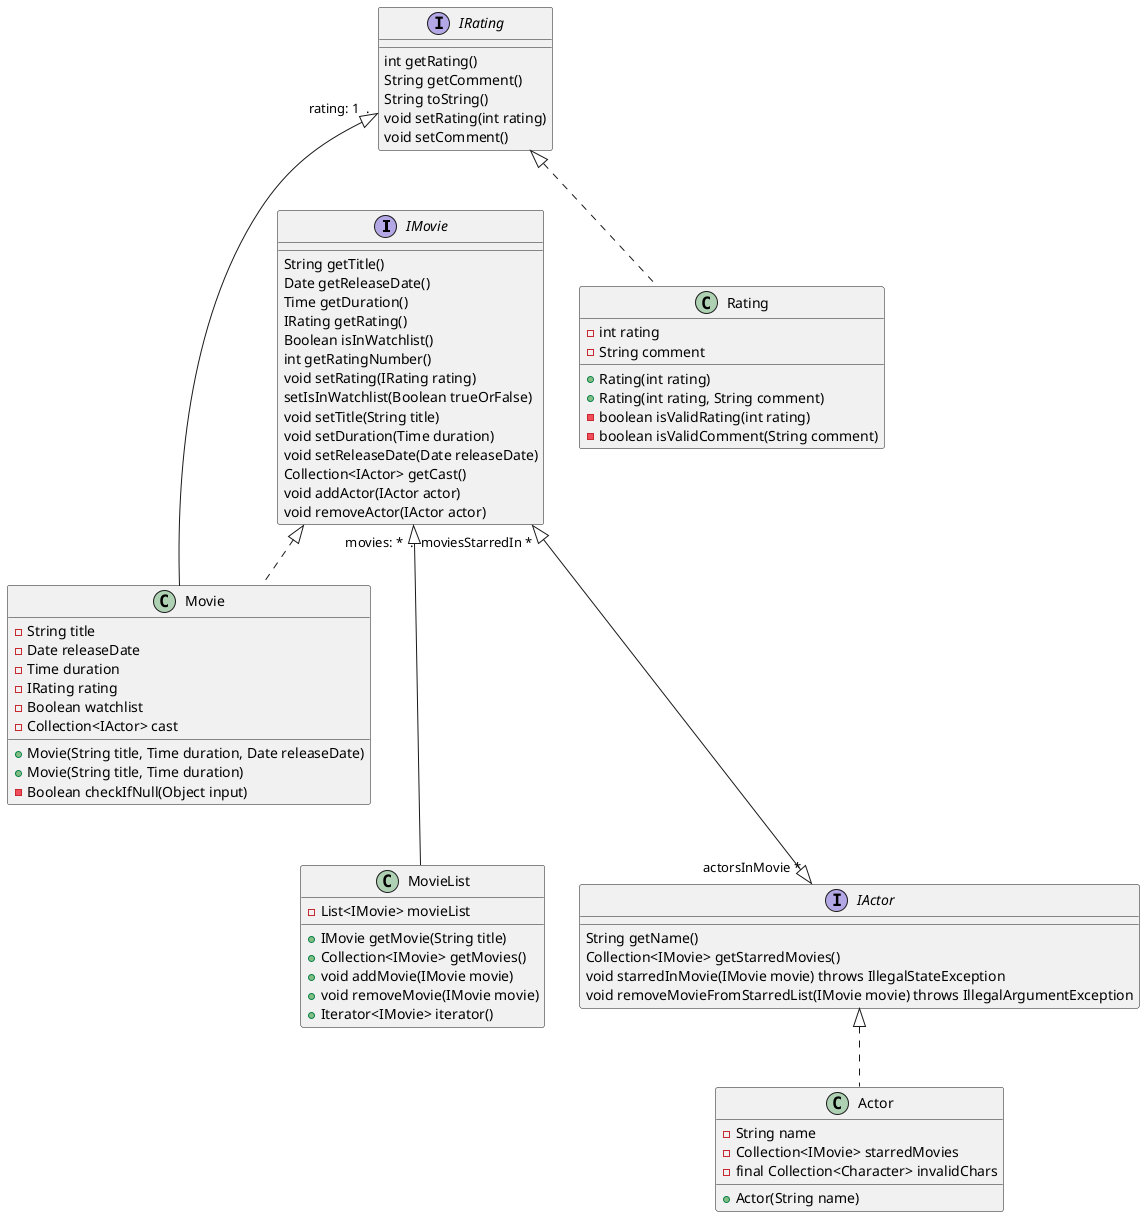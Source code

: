 @startuml "core-class-diagran"


interface IMovie {
    String getTitle()
    Date getReleaseDate()
    Time getDuration()
    IRating getRating()
    Boolean isInWatchlist()
    int getRatingNumber()
    void setRating(IRating rating)
    setIsInWatchlist(Boolean trueOrFalse)
    void setTitle(String title)
    void setDuration(Time duration)
    void setReleaseDate(Date releaseDate)
    Collection<IActor> getCast()
    void addActor(IActor actor)
    void removeActor(IActor actor)
}

class Movie {
    - String title
    - Date releaseDate
    - Time duration
    - IRating rating
    - Boolean watchlist
    - Collection<IActor> cast
    + Movie(String title, Time duration, Date releaseDate)
    + Movie(String title, Time duration)
    - Boolean checkIfNull(Object input)
}

interface IRating {
    int getRating()
    String getComment()
    String toString()
    void setRating(int rating)
    void setComment()
}

class Rating {
    - int rating
    - String comment
    + Rating(int rating)
    + Rating(int rating, String comment)
    - boolean isValidRating(int rating)
    - boolean isValidComment(String comment)
}

class MovieList {
    - List<IMovie> movieList
    + IMovie getMovie(String title)
    + Collection<IMovie> getMovies()
    + void addMovie(IMovie movie)
    + void removeMovie(IMovie movie)
    + Iterator<IMovie> iterator()

}

interface IActor {
    String getName()
    Collection<IMovie> getStarredMovies()
    void starredInMovie(IMovie movie) throws IllegalStateException
    void removeMovieFromStarredList(IMovie movie) throws IllegalArgumentException
}

class Actor {
    - String name
    - Collection<IMovie> starredMovies
    - final Collection<Character> invalidChars
    + Actor(String name)
}

IMovie "movies: *  ." <|--- MovieList
IRating "rating: 1  ." <|--- Movie
IMovie "moviesStarredIn * " <|---|> "actorsInMovie *" IActor
IMovie <|.. Movie
IRating <|.. Rating
IActor <|.. Actor



@enduml